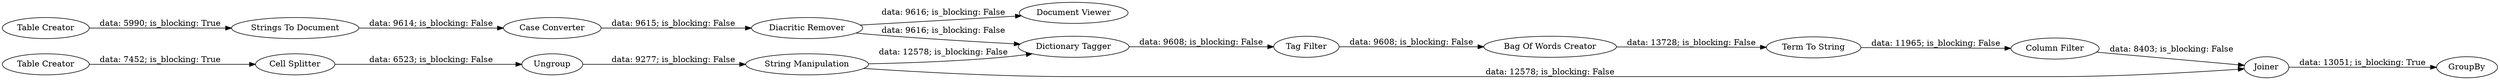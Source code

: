 digraph {
	"-3176133079250116323_2" [label="Cell Splitter"]
	"-3176133079250116323_20" [label="Column Filter"]
	"-3176133079250116323_13" [label="Bag Of Words Creator"]
	"-3176133079250116323_5" [label="Strings To Document"]
	"-3176133079250116323_16" [label="Diacritic Remover"]
	"-3176133079250116323_3" [label=Ungroup]
	"-3176133079250116323_4" [label="Table Creator"]
	"-3176133079250116323_9" [label="String Manipulation"]
	"-3176133079250116323_19" [label="Document Viewer"]
	"-3176133079250116323_14" [label="Term To String"]
	"-3176133079250116323_12" [label="Tag Filter"]
	"-3176133079250116323_10" [label="Dictionary Tagger"]
	"-3176133079250116323_1" [label="Table Creator"]
	"-3176133079250116323_15" [label=Joiner]
	"-3176133079250116323_6" [label="Case Converter"]
	"-3176133079250116323_18" [label=GroupBy]
	"-3176133079250116323_4" -> "-3176133079250116323_5" [label="data: 5990; is_blocking: True"]
	"-3176133079250116323_15" -> "-3176133079250116323_18" [label="data: 13051; is_blocking: True"]
	"-3176133079250116323_16" -> "-3176133079250116323_19" [label="data: 9616; is_blocking: False"]
	"-3176133079250116323_5" -> "-3176133079250116323_6" [label="data: 9614; is_blocking: False"]
	"-3176133079250116323_6" -> "-3176133079250116323_16" [label="data: 9615; is_blocking: False"]
	"-3176133079250116323_9" -> "-3176133079250116323_15" [label="data: 12578; is_blocking: False"]
	"-3176133079250116323_3" -> "-3176133079250116323_9" [label="data: 9277; is_blocking: False"]
	"-3176133079250116323_9" -> "-3176133079250116323_10" [label="data: 12578; is_blocking: False"]
	"-3176133079250116323_13" -> "-3176133079250116323_14" [label="data: 13728; is_blocking: False"]
	"-3176133079250116323_2" -> "-3176133079250116323_3" [label="data: 6523; is_blocking: False"]
	"-3176133079250116323_10" -> "-3176133079250116323_12" [label="data: 9608; is_blocking: False"]
	"-3176133079250116323_20" -> "-3176133079250116323_15" [label="data: 8403; is_blocking: False"]
	"-3176133079250116323_12" -> "-3176133079250116323_13" [label="data: 9608; is_blocking: False"]
	"-3176133079250116323_1" -> "-3176133079250116323_2" [label="data: 7452; is_blocking: True"]
	"-3176133079250116323_14" -> "-3176133079250116323_20" [label="data: 11965; is_blocking: False"]
	"-3176133079250116323_16" -> "-3176133079250116323_10" [label="data: 9616; is_blocking: False"]
	rankdir=LR
}
